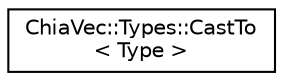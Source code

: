 digraph "Graphical Class Hierarchy"
{
 // LATEX_PDF_SIZE
  edge [fontname="Helvetica",fontsize="10",labelfontname="Helvetica",labelfontsize="10"];
  node [fontname="Helvetica",fontsize="10",shape=record];
  rankdir="LR";
  Node0 [label="ChiaVec::Types::CastTo\l\< Type \>",height=0.2,width=0.4,color="black", fillcolor="white", style="filled",URL="$structChiaVec_1_1Types_1_1CastTo.html",tooltip="Provides a casting mechanism for a given DataType."];
}
